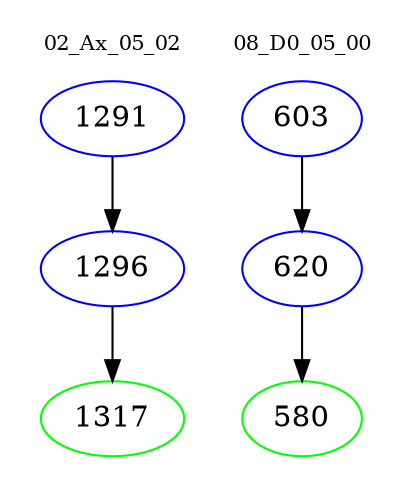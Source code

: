 digraph{
subgraph cluster_0 {
color = white
label = "02_Ax_05_02";
fontsize=10;
T0_1291 [label="1291", color="blue"]
T0_1291 -> T0_1296 [color="black"]
T0_1296 [label="1296", color="blue"]
T0_1296 -> T0_1317 [color="black"]
T0_1317 [label="1317", color="green"]
}
subgraph cluster_1 {
color = white
label = "08_D0_05_00";
fontsize=10;
T1_603 [label="603", color="blue"]
T1_603 -> T1_620 [color="black"]
T1_620 [label="620", color="blue"]
T1_620 -> T1_580 [color="black"]
T1_580 [label="580", color="green"]
}
}
